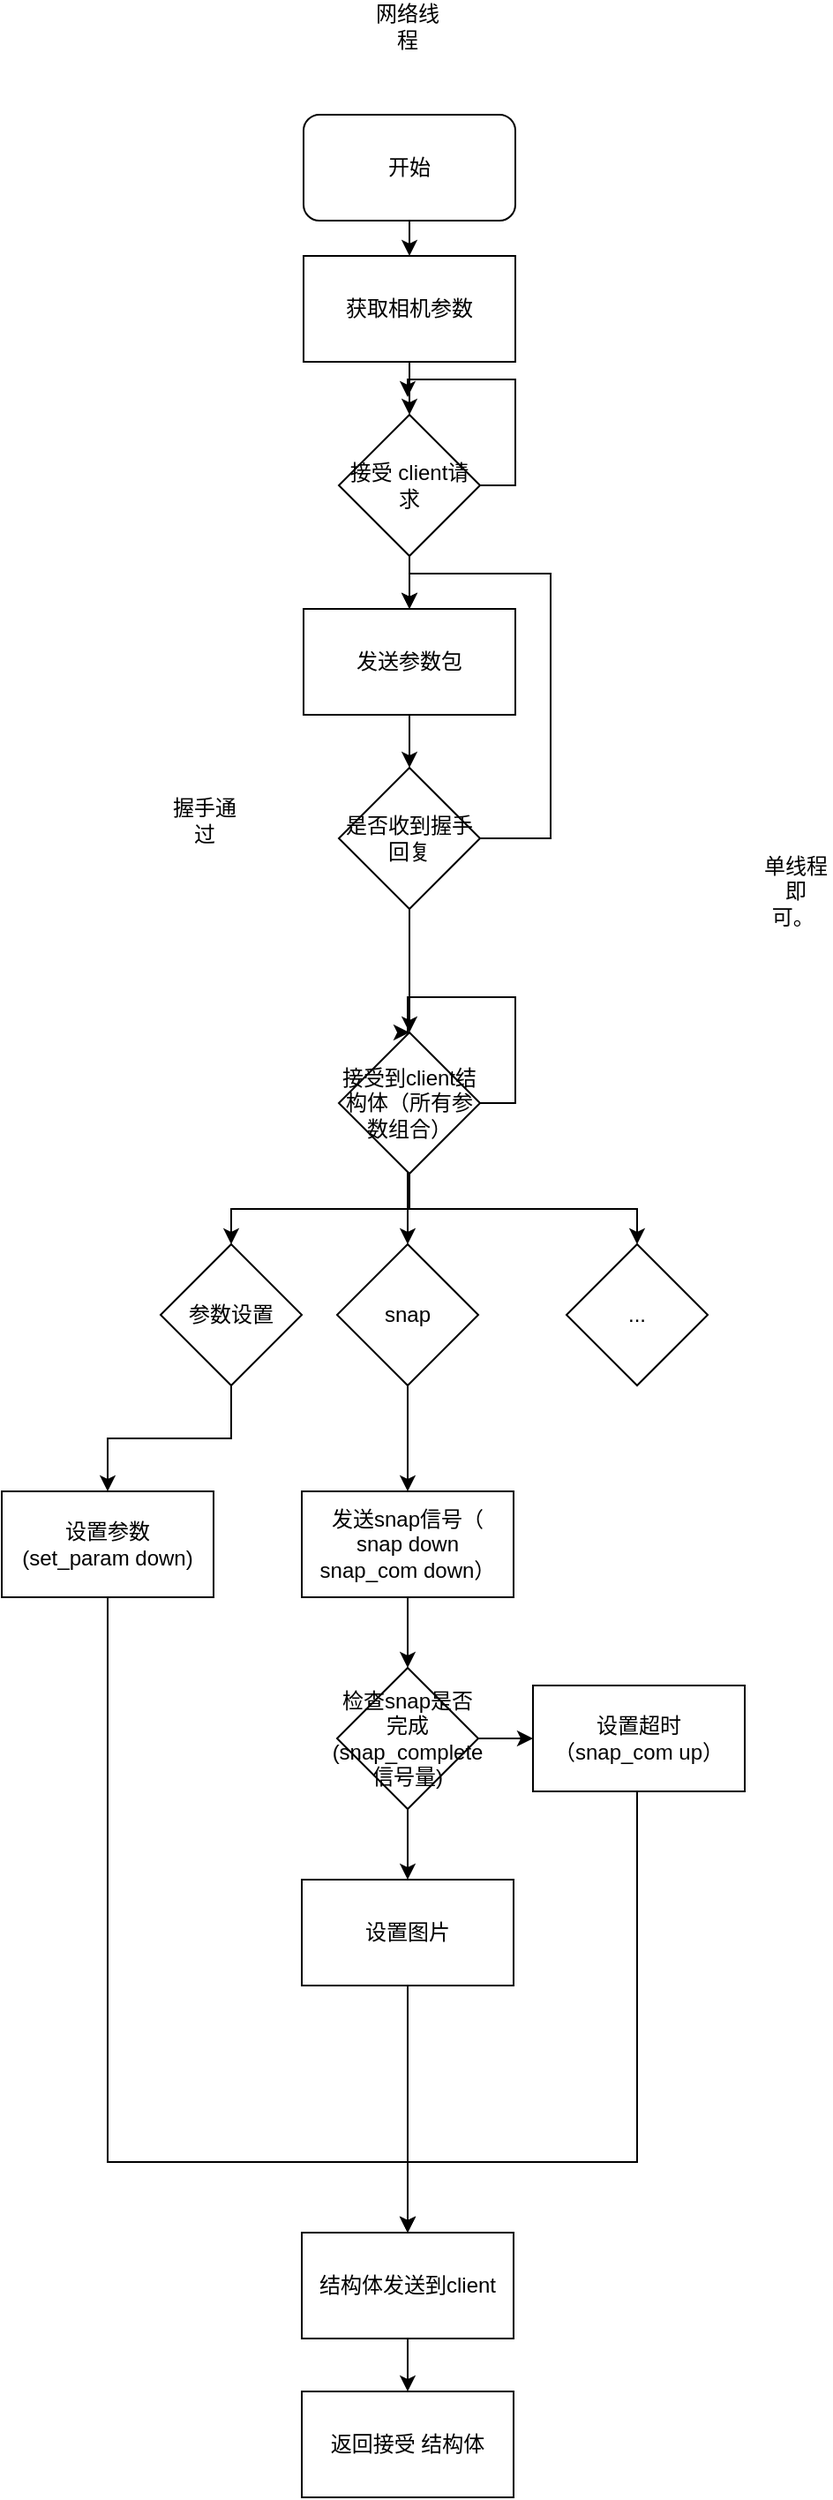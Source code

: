 <mxfile version="12.3.1" type="github" pages="1">
  <diagram id="POBhbw0DkIfMIii83Tgg" name="Page-1">
    <mxGraphModel dx="1357" dy="1877" grid="1" gridSize="10" guides="1" tooltips="1" connect="1" arrows="1" fold="1" page="1" pageScale="1" pageWidth="850" pageHeight="1100" math="0" shadow="0">
      <root>
        <mxCell id="0"/>
        <mxCell id="1" parent="0"/>
        <mxCell id="J_mEW-v-aDG5xAjbqyJe-60" style="edgeStyle=orthogonalEdgeStyle;rounded=0;orthogonalLoop=1;jettySize=auto;html=1;exitX=0.5;exitY=1;exitDx=0;exitDy=0;" edge="1" parent="1" source="J_mEW-v-aDG5xAjbqyJe-1">
          <mxGeometry relative="1" as="geometry">
            <mxPoint x="261" y="-150" as="targetPoint"/>
          </mxGeometry>
        </mxCell>
        <mxCell id="J_mEW-v-aDG5xAjbqyJe-1" value="开始" style="rounded=1;whiteSpace=wrap;html=1;" vertex="1" parent="1">
          <mxGeometry x="201" y="-230" width="120" height="60" as="geometry"/>
        </mxCell>
        <mxCell id="J_mEW-v-aDG5xAjbqyJe-8" style="edgeStyle=orthogonalEdgeStyle;rounded=0;orthogonalLoop=1;jettySize=auto;html=1;exitX=0.5;exitY=1;exitDx=0;exitDy=0;entryX=0.5;entryY=0;entryDx=0;entryDy=0;" edge="1" parent="1" source="J_mEW-v-aDG5xAjbqyJe-3" target="J_mEW-v-aDG5xAjbqyJe-7">
          <mxGeometry relative="1" as="geometry"/>
        </mxCell>
        <mxCell id="J_mEW-v-aDG5xAjbqyJe-10" style="edgeStyle=orthogonalEdgeStyle;rounded=0;orthogonalLoop=1;jettySize=auto;html=1;" edge="1" parent="1" source="J_mEW-v-aDG5xAjbqyJe-3" target="J_mEW-v-aDG5xAjbqyJe-9">
          <mxGeometry relative="1" as="geometry"/>
        </mxCell>
        <mxCell id="J_mEW-v-aDG5xAjbqyJe-12" style="edgeStyle=orthogonalEdgeStyle;rounded=0;orthogonalLoop=1;jettySize=auto;html=1;entryX=0.5;entryY=0;entryDx=0;entryDy=0;" edge="1" parent="1" source="J_mEW-v-aDG5xAjbqyJe-3" target="J_mEW-v-aDG5xAjbqyJe-11">
          <mxGeometry relative="1" as="geometry">
            <Array as="points">
              <mxPoint x="260" y="390"/>
              <mxPoint x="390" y="390"/>
            </Array>
          </mxGeometry>
        </mxCell>
        <mxCell id="J_mEW-v-aDG5xAjbqyJe-39" style="edgeStyle=orthogonalEdgeStyle;rounded=0;orthogonalLoop=1;jettySize=auto;html=1;exitX=1;exitY=0.5;exitDx=0;exitDy=0;entryX=0.5;entryY=0;entryDx=0;entryDy=0;" edge="1" parent="1" source="J_mEW-v-aDG5xAjbqyJe-3" target="J_mEW-v-aDG5xAjbqyJe-3">
          <mxGeometry relative="1" as="geometry">
            <mxPoint x="260" y="280" as="targetPoint"/>
            <Array as="points">
              <mxPoint x="321" y="330"/>
              <mxPoint x="321" y="270"/>
              <mxPoint x="260" y="270"/>
            </Array>
          </mxGeometry>
        </mxCell>
        <mxCell id="J_mEW-v-aDG5xAjbqyJe-3" value="接受到client结构体（所有参数组合）" style="rhombus;whiteSpace=wrap;html=1;" vertex="1" parent="1">
          <mxGeometry x="221" y="290" width="80" height="80" as="geometry"/>
        </mxCell>
        <mxCell id="J_mEW-v-aDG5xAjbqyJe-14" style="edgeStyle=orthogonalEdgeStyle;rounded=0;orthogonalLoop=1;jettySize=auto;html=1;entryX=0.5;entryY=0;entryDx=0;entryDy=0;" edge="1" parent="1" source="J_mEW-v-aDG5xAjbqyJe-7" target="J_mEW-v-aDG5xAjbqyJe-15">
          <mxGeometry relative="1" as="geometry">
            <mxPoint x="160" y="530" as="targetPoint"/>
          </mxGeometry>
        </mxCell>
        <mxCell id="J_mEW-v-aDG5xAjbqyJe-7" value="参数设置" style="rhombus;whiteSpace=wrap;html=1;" vertex="1" parent="1">
          <mxGeometry x="120" y="410" width="80" height="80" as="geometry"/>
        </mxCell>
        <mxCell id="J_mEW-v-aDG5xAjbqyJe-16" style="edgeStyle=orthogonalEdgeStyle;rounded=0;orthogonalLoop=1;jettySize=auto;html=1;entryX=0.5;entryY=0;entryDx=0;entryDy=0;" edge="1" parent="1" source="J_mEW-v-aDG5xAjbqyJe-9" target="J_mEW-v-aDG5xAjbqyJe-17">
          <mxGeometry relative="1" as="geometry">
            <mxPoint x="260" y="540" as="targetPoint"/>
          </mxGeometry>
        </mxCell>
        <mxCell id="J_mEW-v-aDG5xAjbqyJe-9" value="snap" style="rhombus;whiteSpace=wrap;html=1;" vertex="1" parent="1">
          <mxGeometry x="220" y="410" width="80" height="80" as="geometry"/>
        </mxCell>
        <mxCell id="J_mEW-v-aDG5xAjbqyJe-11" value="..." style="rhombus;whiteSpace=wrap;html=1;" vertex="1" parent="1">
          <mxGeometry x="350" y="410" width="80" height="80" as="geometry"/>
        </mxCell>
        <mxCell id="J_mEW-v-aDG5xAjbqyJe-25" style="edgeStyle=orthogonalEdgeStyle;rounded=0;orthogonalLoop=1;jettySize=auto;html=1;entryX=0.5;entryY=0;entryDx=0;entryDy=0;" edge="1" parent="1" source="J_mEW-v-aDG5xAjbqyJe-15" target="J_mEW-v-aDG5xAjbqyJe-28">
          <mxGeometry relative="1" as="geometry">
            <mxPoint x="90" y="960" as="targetPoint"/>
            <Array as="points">
              <mxPoint x="90" y="930"/>
              <mxPoint x="260" y="930"/>
            </Array>
          </mxGeometry>
        </mxCell>
        <mxCell id="J_mEW-v-aDG5xAjbqyJe-15" value="设置参数&lt;br&gt;(set_param down)" style="rounded=0;whiteSpace=wrap;html=1;" vertex="1" parent="1">
          <mxGeometry x="30" y="550" width="120" height="60" as="geometry"/>
        </mxCell>
        <mxCell id="J_mEW-v-aDG5xAjbqyJe-18" style="edgeStyle=orthogonalEdgeStyle;rounded=0;orthogonalLoop=1;jettySize=auto;html=1;exitX=0.5;exitY=1;exitDx=0;exitDy=0;" edge="1" parent="1" source="J_mEW-v-aDG5xAjbqyJe-17">
          <mxGeometry relative="1" as="geometry">
            <mxPoint x="260" y="650" as="targetPoint"/>
          </mxGeometry>
        </mxCell>
        <mxCell id="J_mEW-v-aDG5xAjbqyJe-17" value="发送snap信号（&lt;br&gt;snap down&lt;br&gt;snap_com down）" style="rounded=0;whiteSpace=wrap;html=1;" vertex="1" parent="1">
          <mxGeometry x="200" y="550" width="120" height="60" as="geometry"/>
        </mxCell>
        <mxCell id="J_mEW-v-aDG5xAjbqyJe-20" style="edgeStyle=orthogonalEdgeStyle;rounded=0;orthogonalLoop=1;jettySize=auto;html=1;" edge="1" parent="1" source="J_mEW-v-aDG5xAjbqyJe-19">
          <mxGeometry relative="1" as="geometry">
            <mxPoint x="260" y="770" as="targetPoint"/>
          </mxGeometry>
        </mxCell>
        <mxCell id="J_mEW-v-aDG5xAjbqyJe-23" style="edgeStyle=orthogonalEdgeStyle;rounded=0;orthogonalLoop=1;jettySize=auto;html=1;exitX=1;exitY=0.5;exitDx=0;exitDy=0;entryX=0;entryY=0.5;entryDx=0;entryDy=0;" edge="1" parent="1" source="J_mEW-v-aDG5xAjbqyJe-19" target="J_mEW-v-aDG5xAjbqyJe-22">
          <mxGeometry relative="1" as="geometry"/>
        </mxCell>
        <mxCell id="J_mEW-v-aDG5xAjbqyJe-19" value="检查snap是否完成(snap_complete信号量)" style="rhombus;whiteSpace=wrap;html=1;" vertex="1" parent="1">
          <mxGeometry x="220" y="650" width="80" height="80" as="geometry"/>
        </mxCell>
        <mxCell id="J_mEW-v-aDG5xAjbqyJe-26" style="edgeStyle=orthogonalEdgeStyle;rounded=0;orthogonalLoop=1;jettySize=auto;html=1;exitX=0.5;exitY=1;exitDx=0;exitDy=0;entryX=0.5;entryY=0;entryDx=0;entryDy=0;" edge="1" parent="1" source="J_mEW-v-aDG5xAjbqyJe-21" target="J_mEW-v-aDG5xAjbqyJe-28">
          <mxGeometry relative="1" as="geometry">
            <mxPoint x="260" y="910" as="targetPoint"/>
          </mxGeometry>
        </mxCell>
        <mxCell id="J_mEW-v-aDG5xAjbqyJe-21" value="设置图片" style="rounded=0;whiteSpace=wrap;html=1;" vertex="1" parent="1">
          <mxGeometry x="200" y="770" width="120" height="60" as="geometry"/>
        </mxCell>
        <mxCell id="J_mEW-v-aDG5xAjbqyJe-27" style="edgeStyle=orthogonalEdgeStyle;rounded=0;orthogonalLoop=1;jettySize=auto;html=1;exitX=0.5;exitY=1;exitDx=0;exitDy=0;" edge="1" parent="1" source="J_mEW-v-aDG5xAjbqyJe-22">
          <mxGeometry relative="1" as="geometry">
            <mxPoint x="260" y="970" as="targetPoint"/>
            <Array as="points">
              <mxPoint x="390" y="930"/>
              <mxPoint x="260" y="930"/>
            </Array>
          </mxGeometry>
        </mxCell>
        <mxCell id="J_mEW-v-aDG5xAjbqyJe-22" value="设置超时&lt;br&gt;（snap_com up）" style="rounded=0;whiteSpace=wrap;html=1;" vertex="1" parent="1">
          <mxGeometry x="331" y="660" width="120" height="60" as="geometry"/>
        </mxCell>
        <mxCell id="J_mEW-v-aDG5xAjbqyJe-42" style="edgeStyle=orthogonalEdgeStyle;rounded=0;orthogonalLoop=1;jettySize=auto;html=1;exitX=0.5;exitY=1;exitDx=0;exitDy=0;" edge="1" parent="1" source="J_mEW-v-aDG5xAjbqyJe-28">
          <mxGeometry relative="1" as="geometry">
            <mxPoint x="260" y="1060" as="targetPoint"/>
          </mxGeometry>
        </mxCell>
        <mxCell id="J_mEW-v-aDG5xAjbqyJe-28" value="结构体发送到client" style="rounded=0;whiteSpace=wrap;html=1;" vertex="1" parent="1">
          <mxGeometry x="200" y="970" width="120" height="60" as="geometry"/>
        </mxCell>
        <mxCell id="J_mEW-v-aDG5xAjbqyJe-40" value="网络线程" style="text;html=1;strokeColor=none;fillColor=none;align=center;verticalAlign=middle;whiteSpace=wrap;rounded=0;" vertex="1" parent="1">
          <mxGeometry x="240" y="-290" width="40" height="20" as="geometry"/>
        </mxCell>
        <mxCell id="J_mEW-v-aDG5xAjbqyJe-43" value="返回接受 结构体" style="rounded=0;whiteSpace=wrap;html=1;" vertex="1" parent="1">
          <mxGeometry x="200" y="1060" width="120" height="60" as="geometry"/>
        </mxCell>
        <mxCell id="J_mEW-v-aDG5xAjbqyJe-59" value="单线程即可。&amp;nbsp;" style="text;html=1;strokeColor=none;fillColor=none;align=center;verticalAlign=middle;whiteSpace=wrap;rounded=0;" vertex="1" parent="1">
          <mxGeometry x="460" y="200" width="40" height="20" as="geometry"/>
        </mxCell>
        <mxCell id="J_mEW-v-aDG5xAjbqyJe-63" style="edgeStyle=orthogonalEdgeStyle;rounded=0;orthogonalLoop=1;jettySize=auto;html=1;exitX=0.5;exitY=1;exitDx=0;exitDy=0;" edge="1" parent="1" source="J_mEW-v-aDG5xAjbqyJe-61">
          <mxGeometry relative="1" as="geometry">
            <mxPoint x="261" y="-60" as="targetPoint"/>
          </mxGeometry>
        </mxCell>
        <mxCell id="J_mEW-v-aDG5xAjbqyJe-61" value="获取相机参数" style="rounded=0;whiteSpace=wrap;html=1;" vertex="1" parent="1">
          <mxGeometry x="201" y="-150" width="120" height="60" as="geometry"/>
        </mxCell>
        <mxCell id="J_mEW-v-aDG5xAjbqyJe-67" style="edgeStyle=orthogonalEdgeStyle;rounded=0;orthogonalLoop=1;jettySize=auto;html=1;exitX=1;exitY=0.5;exitDx=0;exitDy=0;" edge="1" parent="1" source="J_mEW-v-aDG5xAjbqyJe-64">
          <mxGeometry relative="1" as="geometry">
            <mxPoint x="260" y="-70" as="targetPoint"/>
            <Array as="points">
              <mxPoint x="321" y="-20"/>
              <mxPoint x="321" y="-80"/>
              <mxPoint x="260" y="-80"/>
            </Array>
          </mxGeometry>
        </mxCell>
        <mxCell id="J_mEW-v-aDG5xAjbqyJe-68" style="edgeStyle=orthogonalEdgeStyle;rounded=0;orthogonalLoop=1;jettySize=auto;html=1;" edge="1" parent="1" source="J_mEW-v-aDG5xAjbqyJe-64">
          <mxGeometry relative="1" as="geometry">
            <mxPoint x="261" y="50" as="targetPoint"/>
          </mxGeometry>
        </mxCell>
        <mxCell id="J_mEW-v-aDG5xAjbqyJe-64" value="接受 client请求" style="rhombus;whiteSpace=wrap;html=1;" vertex="1" parent="1">
          <mxGeometry x="221" y="-60" width="80" height="80" as="geometry"/>
        </mxCell>
        <mxCell id="J_mEW-v-aDG5xAjbqyJe-70" style="edgeStyle=orthogonalEdgeStyle;rounded=0;orthogonalLoop=1;jettySize=auto;html=1;" edge="1" parent="1" source="J_mEW-v-aDG5xAjbqyJe-69">
          <mxGeometry relative="1" as="geometry">
            <mxPoint x="261" y="140" as="targetPoint"/>
          </mxGeometry>
        </mxCell>
        <mxCell id="J_mEW-v-aDG5xAjbqyJe-69" value="发送参数包" style="rounded=0;whiteSpace=wrap;html=1;" vertex="1" parent="1">
          <mxGeometry x="201" y="50" width="120" height="60" as="geometry"/>
        </mxCell>
        <mxCell id="J_mEW-v-aDG5xAjbqyJe-74" style="edgeStyle=orthogonalEdgeStyle;rounded=0;orthogonalLoop=1;jettySize=auto;html=1;exitX=0.5;exitY=1;exitDx=0;exitDy=0;entryX=0.5;entryY=0;entryDx=0;entryDy=0;" edge="1" parent="1" source="J_mEW-v-aDG5xAjbqyJe-71" target="J_mEW-v-aDG5xAjbqyJe-3">
          <mxGeometry relative="1" as="geometry">
            <mxPoint x="255.5" y="210" as="targetPoint"/>
          </mxGeometry>
        </mxCell>
        <mxCell id="J_mEW-v-aDG5xAjbqyJe-77" style="edgeStyle=orthogonalEdgeStyle;rounded=0;orthogonalLoop=1;jettySize=auto;html=1;entryX=0.5;entryY=0;entryDx=0;entryDy=0;" edge="1" parent="1" source="J_mEW-v-aDG5xAjbqyJe-71" target="J_mEW-v-aDG5xAjbqyJe-69">
          <mxGeometry relative="1" as="geometry">
            <Array as="points">
              <mxPoint x="341" y="180"/>
              <mxPoint x="341" y="30"/>
              <mxPoint x="261" y="30"/>
            </Array>
          </mxGeometry>
        </mxCell>
        <mxCell id="J_mEW-v-aDG5xAjbqyJe-71" value="是否收到握手回复" style="rhombus;whiteSpace=wrap;html=1;" vertex="1" parent="1">
          <mxGeometry x="221" y="140" width="80" height="80" as="geometry"/>
        </mxCell>
        <mxCell id="J_mEW-v-aDG5xAjbqyJe-75" value="握手通过" style="text;html=1;strokeColor=none;fillColor=none;align=center;verticalAlign=middle;whiteSpace=wrap;rounded=0;" vertex="1" parent="1">
          <mxGeometry x="124.5" y="160" width="40" height="20" as="geometry"/>
        </mxCell>
      </root>
    </mxGraphModel>
  </diagram>
</mxfile>
